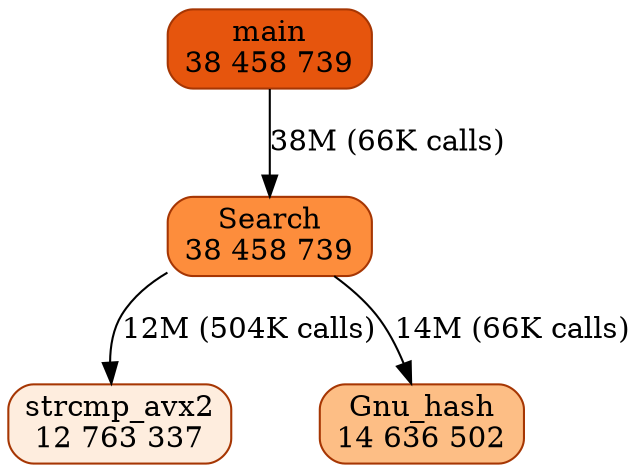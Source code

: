 digraph "callgraph" {
  node [colorscheme=oranges5]
  F55e06a786920 [label="strcmp_avx2\n12 763 337", shape=Mrecord, style=filled, color=5, fillcolor=1];
  F55e06a8f0580 [label="main\n38 458 739", shape=Mrecord, style=filled, color=5, fillcolor=4];
  F55e06a955240 [label="Gnu_hash\n14 636 502", shape=Mrecord, style=filled, color=5, fillcolor=2];
  F55e06a9726f0 [label="Search\n38 458 739", shape=Mrecord, style=filled, color=5, fillcolor=3];
  F55e06a8f0580 -> F55e06a9726f0 [weight=2,label="38M (66K calls)"];
  F55e06a9726f0 -> F55e06a786920 [weight=2,label="12M (504K calls)"];
  F55e06a9726f0 -> F55e06a955240 [weight=2,label="14M (66K calls)"];
}

